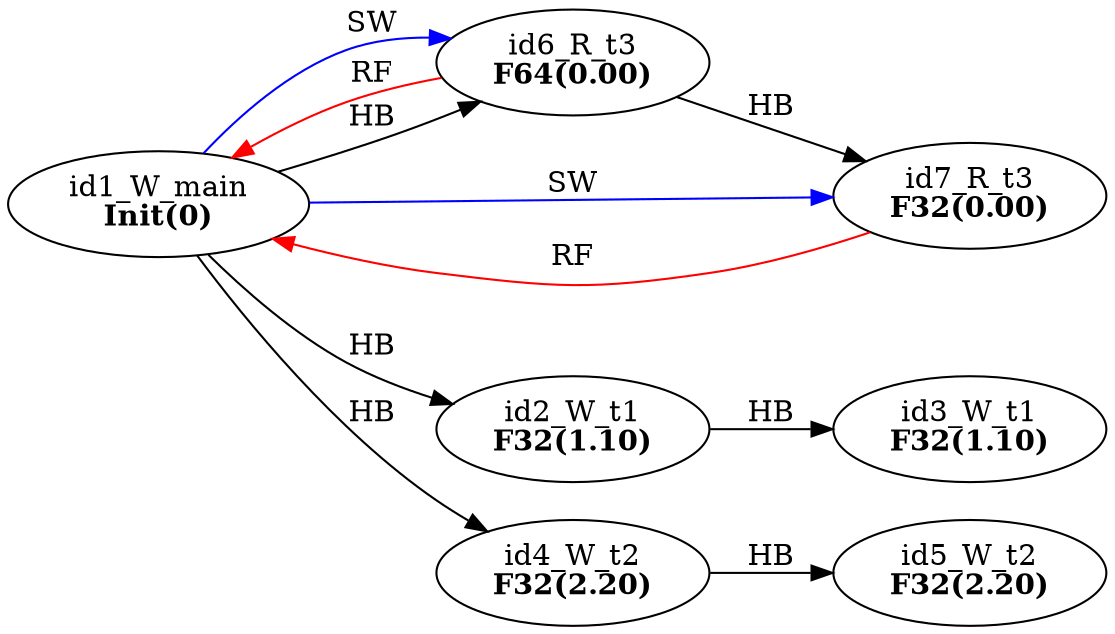 digraph memory_model {
rankdir=LR;
splines=true; esep=0.5;
id2_W_t1 -> id3_W_t1 [label = "HB", color="black"];
id4_W_t2 -> id5_W_t2 [label = "HB", color="black"];
id6_R_t3 -> id7_R_t3 [label = "HB", color="black"];
id1_W_main -> id2_W_t1 [label = "HB", color="black"];
id1_W_main -> id4_W_t2 [label = "HB", color="black"];
id1_W_main -> id6_R_t3 [label = "HB", color="black"];
id6_R_t3 -> id1_W_main [label = "RF", color="red"];
id7_R_t3 -> id1_W_main [label = "RF", color="red"];
id1_W_main -> id6_R_t3 [label = "SW", color="blue"];
id1_W_main -> id7_R_t3 [label = "SW", color="blue"];
id1_W_main [label=<id1_W_main<br/><B>Init(0)</B>>, pos="5.0,4!"]
id2_W_t1 [label=<id2_W_t1<br/><B>F32(1.10)</B>>, pos="0,2!"]
id3_W_t1 [label=<id3_W_t1<br/><B>F32(1.10)</B>>, pos="0,0!"]
id4_W_t2 [label=<id4_W_t2<br/><B>F32(2.20)</B>>, pos="5,2!"]
id5_W_t2 [label=<id5_W_t2<br/><B>F32(2.20)</B>>, pos="5,0!"]
id6_R_t3 [label=<id6_R_t3<br/><B>F64(0.00)</B>>, pos="10,2!"]
id7_R_t3 [label=<id7_R_t3<br/><B>F32(0.00)</B>>, pos="10,0!"]
}